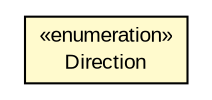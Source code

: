 #!/usr/local/bin/dot
#
# Class diagram 
# Generated by UMLGraph version 5.1 (http://www.umlgraph.org/)
#

digraph G {
	edge [fontname="arial",fontsize=10,labelfontname="arial",labelfontsize=10];
	node [fontname="arial",fontsize=10,shape=plaintext];
	nodesep=0.25;
	ranksep=0.5;
	// pl.staszczyk.mysimplebot1.SpaceAwareness.Direction
	c223 [label=<<table title="pl.staszczyk.mysimplebot1.SpaceAwareness.Direction" border="0" cellborder="1" cellspacing="0" cellpadding="2" port="p" bgcolor="lemonChiffon" href="./SpaceAwareness.Direction.html">
		<tr><td><table border="0" cellspacing="0" cellpadding="1">
<tr><td align="center" balign="center"> &#171;enumeration&#187; </td></tr>
<tr><td align="center" balign="center"> Direction </td></tr>
		</table></td></tr>
		</table>>, fontname="arial", fontcolor="black", fontsize=10.0];
}

